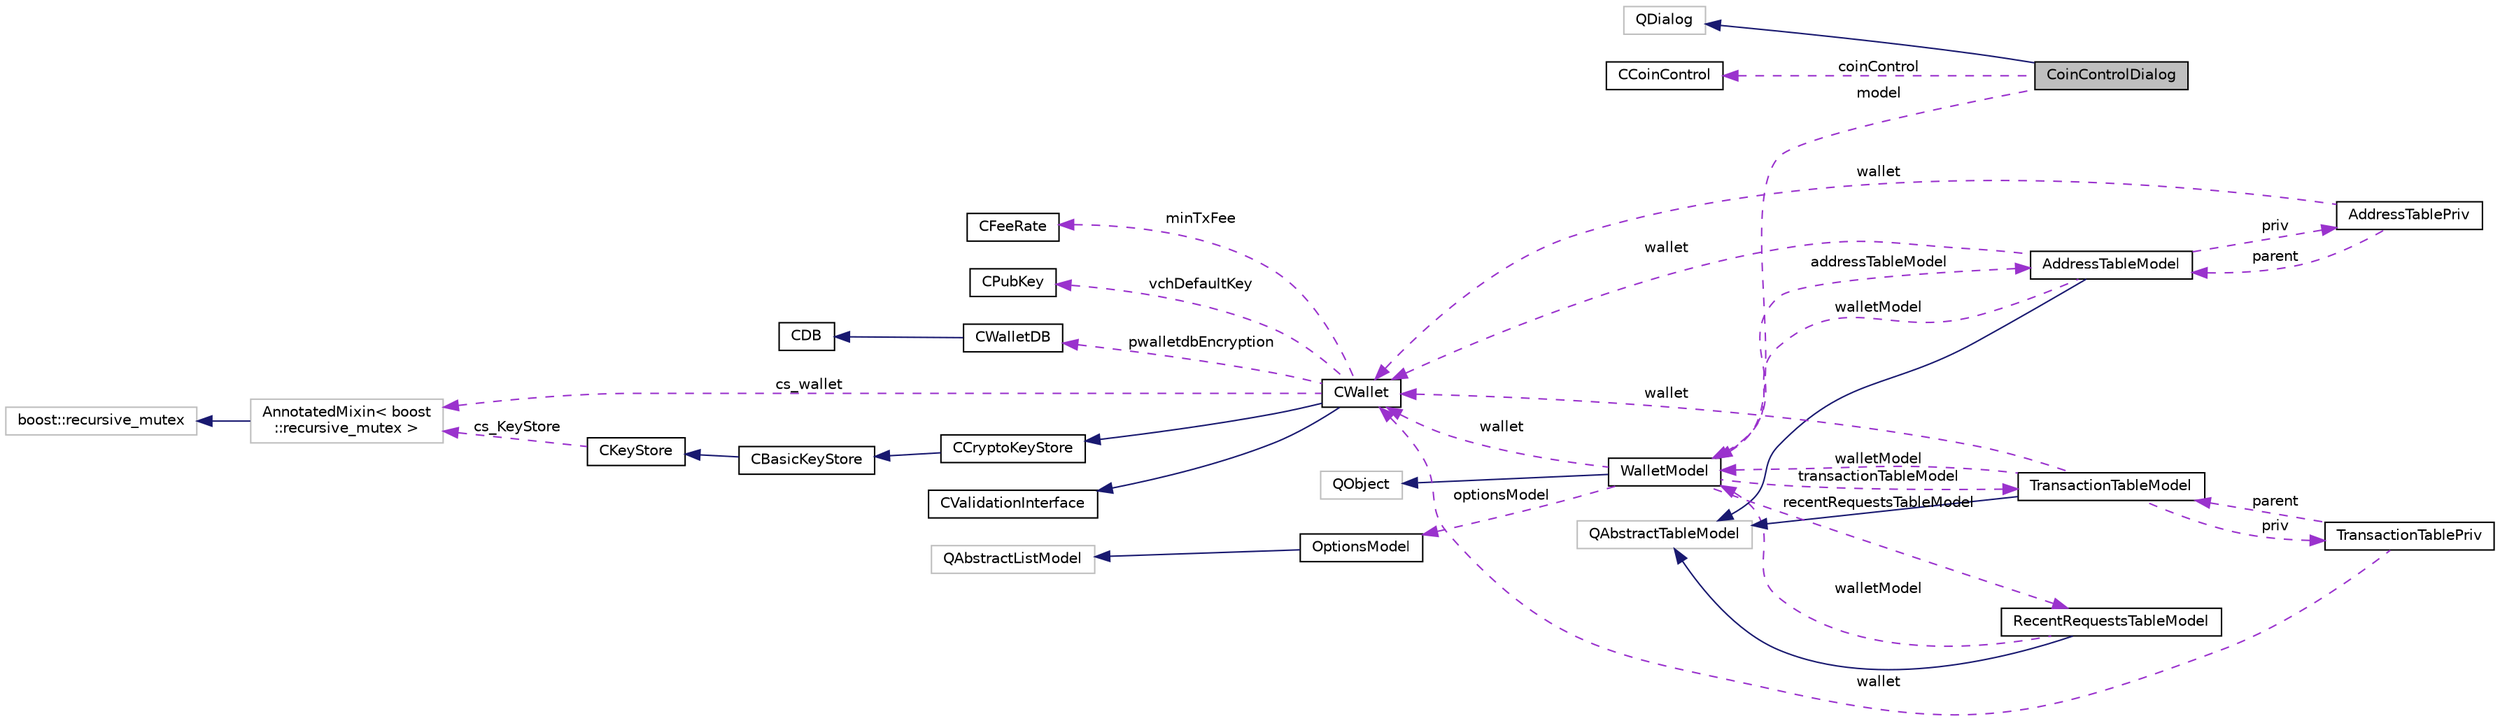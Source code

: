 digraph "CoinControlDialog"
{
  edge [fontname="Helvetica",fontsize="10",labelfontname="Helvetica",labelfontsize="10"];
  node [fontname="Helvetica",fontsize="10",shape=record];
  rankdir="LR";
  Node2 [label="CoinControlDialog",height=0.2,width=0.4,color="black", fillcolor="grey75", style="filled", fontcolor="black"];
  Node3 -> Node2 [dir="back",color="midnightblue",fontsize="10",style="solid",fontname="Helvetica"];
  Node3 [label="QDialog",height=0.2,width=0.4,color="grey75", fillcolor="white", style="filled"];
  Node4 -> Node2 [dir="back",color="darkorchid3",fontsize="10",style="dashed",label=" coinControl" ,fontname="Helvetica"];
  Node4 [label="CCoinControl",height=0.2,width=0.4,color="black", fillcolor="white", style="filled",URL="$class_c_coin_control.html",tooltip="Coin Control Features. "];
  Node5 -> Node2 [dir="back",color="darkorchid3",fontsize="10",style="dashed",label=" model" ,fontname="Helvetica"];
  Node5 [label="WalletModel",height=0.2,width=0.4,color="black", fillcolor="white", style="filled",URL="$class_wallet_model.html",tooltip="Interface to Bitcoin wallet from Qt view code. "];
  Node6 -> Node5 [dir="back",color="midnightblue",fontsize="10",style="solid",fontname="Helvetica"];
  Node6 [label="QObject",height=0.2,width=0.4,color="grey75", fillcolor="white", style="filled"];
  Node7 -> Node5 [dir="back",color="darkorchid3",fontsize="10",style="dashed",label=" transactionTableModel" ,fontname="Helvetica"];
  Node7 [label="TransactionTableModel",height=0.2,width=0.4,color="black", fillcolor="white", style="filled",URL="$class_transaction_table_model.html",tooltip="UI model for the transaction table of a wallet. "];
  Node8 -> Node7 [dir="back",color="midnightblue",fontsize="10",style="solid",fontname="Helvetica"];
  Node8 [label="QAbstractTableModel",height=0.2,width=0.4,color="grey75", fillcolor="white", style="filled"];
  Node9 -> Node7 [dir="back",color="darkorchid3",fontsize="10",style="dashed",label=" priv" ,fontname="Helvetica"];
  Node9 [label="TransactionTablePriv",height=0.2,width=0.4,color="black", fillcolor="white", style="filled",URL="$class_transaction_table_priv.html"];
  Node7 -> Node9 [dir="back",color="darkorchid3",fontsize="10",style="dashed",label=" parent" ,fontname="Helvetica"];
  Node10 -> Node9 [dir="back",color="darkorchid3",fontsize="10",style="dashed",label=" wallet" ,fontname="Helvetica"];
  Node10 [label="CWallet",height=0.2,width=0.4,color="black", fillcolor="white", style="filled",URL="$class_c_wallet.html",tooltip="A CWallet is an extension of a keystore, which also maintains a set of transactions and balances..."];
  Node11 -> Node10 [dir="back",color="midnightblue",fontsize="10",style="solid",fontname="Helvetica"];
  Node11 [label="CCryptoKeyStore",height=0.2,width=0.4,color="black", fillcolor="white", style="filled",URL="$class_c_crypto_key_store.html",tooltip="Keystore which keeps the private keys encrypted. "];
  Node12 -> Node11 [dir="back",color="midnightblue",fontsize="10",style="solid",fontname="Helvetica"];
  Node12 [label="CBasicKeyStore",height=0.2,width=0.4,color="black", fillcolor="white", style="filled",URL="$class_c_basic_key_store.html",tooltip="Basic key store, that keeps keys in an address->secret map. "];
  Node13 -> Node12 [dir="back",color="midnightblue",fontsize="10",style="solid",fontname="Helvetica"];
  Node13 [label="CKeyStore",height=0.2,width=0.4,color="black", fillcolor="white", style="filled",URL="$class_c_key_store.html",tooltip="A virtual base class for key stores. "];
  Node14 -> Node13 [dir="back",color="darkorchid3",fontsize="10",style="dashed",label=" cs_KeyStore" ,fontname="Helvetica"];
  Node14 [label="AnnotatedMixin\< boost\l::recursive_mutex \>",height=0.2,width=0.4,color="grey75", fillcolor="white", style="filled"];
  Node15 -> Node14 [dir="back",color="midnightblue",fontsize="10",style="solid",fontname="Helvetica"];
  Node15 [label="boost::recursive_mutex",height=0.2,width=0.4,color="grey75", fillcolor="white", style="filled"];
  Node16 -> Node10 [dir="back",color="midnightblue",fontsize="10",style="solid",fontname="Helvetica"];
  Node16 [label="CValidationInterface",height=0.2,width=0.4,color="black", fillcolor="white", style="filled",URL="$class_c_validation_interface.html"];
  Node17 -> Node10 [dir="back",color="darkorchid3",fontsize="10",style="dashed",label=" minTxFee" ,fontname="Helvetica"];
  Node17 [label="CFeeRate",height=0.2,width=0.4,color="black", fillcolor="white", style="filled",URL="$class_c_fee_rate.html",tooltip="Type-safe wrapper class to for fee rates (how much to pay based on transaction size) ..."];
  Node18 -> Node10 [dir="back",color="darkorchid3",fontsize="10",style="dashed",label=" vchDefaultKey" ,fontname="Helvetica"];
  Node18 [label="CPubKey",height=0.2,width=0.4,color="black", fillcolor="white", style="filled",URL="$class_c_pub_key.html",tooltip="An encapsulated public key. "];
  Node14 -> Node10 [dir="back",color="darkorchid3",fontsize="10",style="dashed",label=" cs_wallet" ,fontname="Helvetica"];
  Node19 -> Node10 [dir="back",color="darkorchid3",fontsize="10",style="dashed",label=" pwalletdbEncryption" ,fontname="Helvetica"];
  Node19 [label="CWalletDB",height=0.2,width=0.4,color="black", fillcolor="white", style="filled",URL="$class_c_wallet_d_b.html",tooltip="Access to the wallet database (wallet.dat) "];
  Node20 -> Node19 [dir="back",color="midnightblue",fontsize="10",style="solid",fontname="Helvetica"];
  Node20 [label="CDB",height=0.2,width=0.4,color="black", fillcolor="white", style="filled",URL="$class_c_d_b.html",tooltip="RAII class that provides access to a Berkeley database. "];
  Node5 -> Node7 [dir="back",color="darkorchid3",fontsize="10",style="dashed",label=" walletModel" ,fontname="Helvetica"];
  Node10 -> Node7 [dir="back",color="darkorchid3",fontsize="10",style="dashed",label=" wallet" ,fontname="Helvetica"];
  Node21 -> Node5 [dir="back",color="darkorchid3",fontsize="10",style="dashed",label=" addressTableModel" ,fontname="Helvetica"];
  Node21 [label="AddressTableModel",height=0.2,width=0.4,color="black", fillcolor="white", style="filled",URL="$class_address_table_model.html",tooltip="Qt model of the address book in the core. "];
  Node8 -> Node21 [dir="back",color="midnightblue",fontsize="10",style="solid",fontname="Helvetica"];
  Node22 -> Node21 [dir="back",color="darkorchid3",fontsize="10",style="dashed",label=" priv" ,fontname="Helvetica"];
  Node22 [label="AddressTablePriv",height=0.2,width=0.4,color="black", fillcolor="white", style="filled",URL="$class_address_table_priv.html"];
  Node21 -> Node22 [dir="back",color="darkorchid3",fontsize="10",style="dashed",label=" parent" ,fontname="Helvetica"];
  Node10 -> Node22 [dir="back",color="darkorchid3",fontsize="10",style="dashed",label=" wallet" ,fontname="Helvetica"];
  Node5 -> Node21 [dir="back",color="darkorchid3",fontsize="10",style="dashed",label=" walletModel" ,fontname="Helvetica"];
  Node10 -> Node21 [dir="back",color="darkorchid3",fontsize="10",style="dashed",label=" wallet" ,fontname="Helvetica"];
  Node23 -> Node5 [dir="back",color="darkorchid3",fontsize="10",style="dashed",label=" recentRequestsTableModel" ,fontname="Helvetica"];
  Node23 [label="RecentRequestsTableModel",height=0.2,width=0.4,color="black", fillcolor="white", style="filled",URL="$class_recent_requests_table_model.html",tooltip="Model for list of recently generated payment requests / divi: URIs. "];
  Node8 -> Node23 [dir="back",color="midnightblue",fontsize="10",style="solid",fontname="Helvetica"];
  Node5 -> Node23 [dir="back",color="darkorchid3",fontsize="10",style="dashed",label=" walletModel" ,fontname="Helvetica"];
  Node24 -> Node5 [dir="back",color="darkorchid3",fontsize="10",style="dashed",label=" optionsModel" ,fontname="Helvetica"];
  Node24 [label="OptionsModel",height=0.2,width=0.4,color="black", fillcolor="white", style="filled",URL="$class_options_model.html",tooltip="Interface from Qt to configuration data structure for Bitcoin client. "];
  Node25 -> Node24 [dir="back",color="midnightblue",fontsize="10",style="solid",fontname="Helvetica"];
  Node25 [label="QAbstractListModel",height=0.2,width=0.4,color="grey75", fillcolor="white", style="filled"];
  Node10 -> Node5 [dir="back",color="darkorchid3",fontsize="10",style="dashed",label=" wallet" ,fontname="Helvetica"];
}
